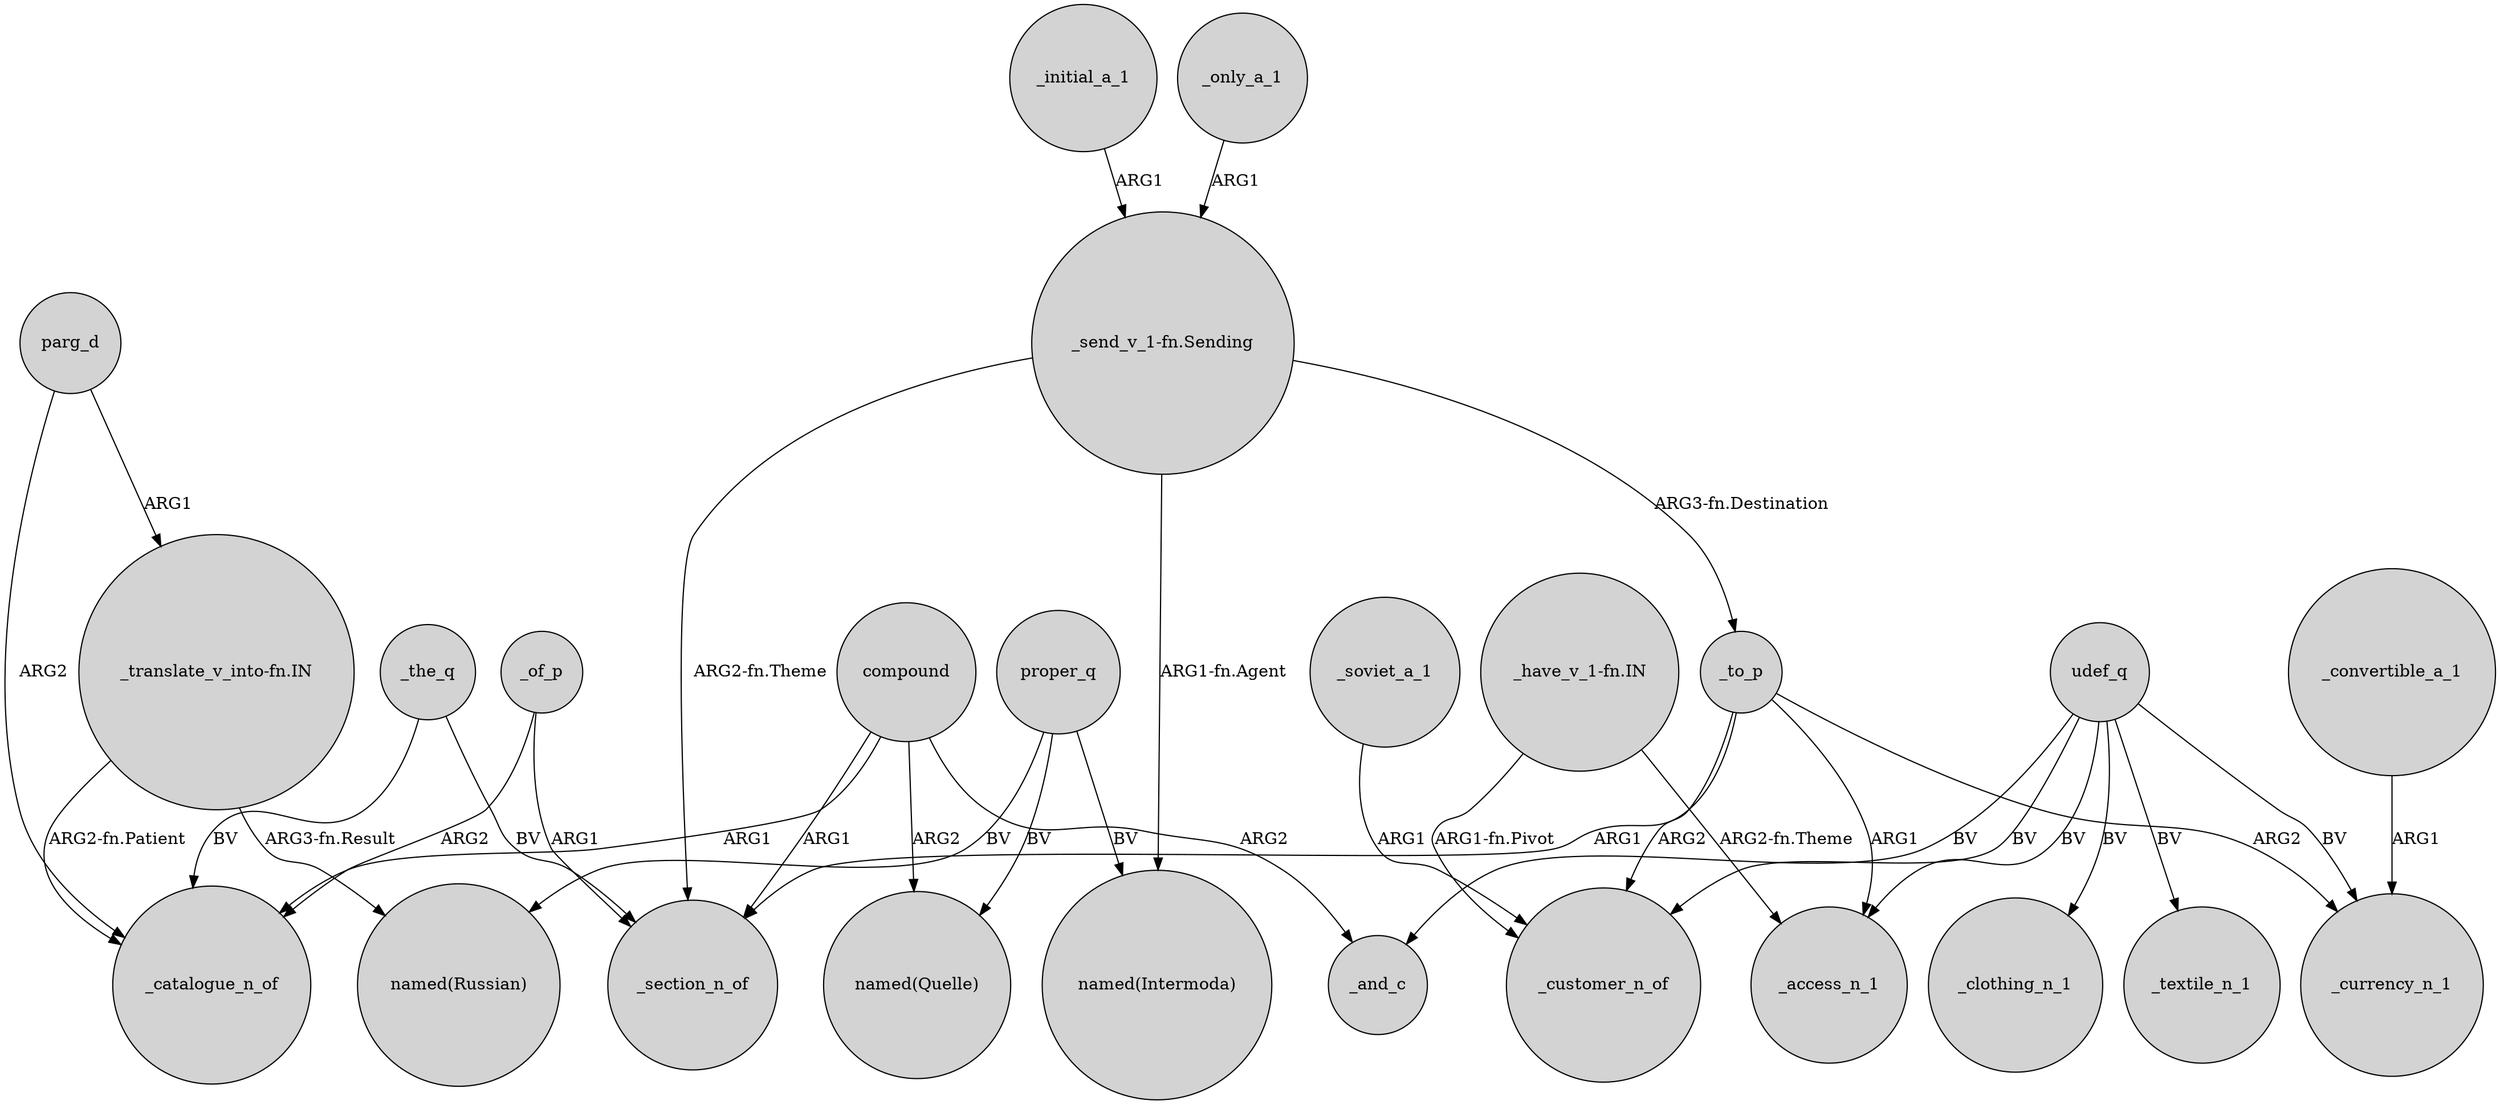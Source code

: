 digraph {
	node [shape=circle style=filled]
	_of_p -> _catalogue_n_of [label=ARG2]
	_of_p -> _section_n_of [label=ARG1]
	proper_q -> "named(Russian)" [label=BV]
	_to_p -> _currency_n_1 [label=ARG2]
	compound -> "named(Quelle)" [label=ARG2]
	parg_d -> _catalogue_n_of [label=ARG2]
	parg_d -> "_translate_v_into-fn.IN" [label=ARG1]
	"_translate_v_into-fn.IN" -> _catalogue_n_of [label="ARG2-fn.Patient"]
	compound -> _section_n_of [label=ARG1]
	"_have_v_1-fn.IN" -> _customer_n_of [label="ARG1-fn.Pivot"]
	_initial_a_1 -> "_send_v_1-fn.Sending" [label=ARG1]
	"_translate_v_into-fn.IN" -> "named(Russian)" [label="ARG3-fn.Result"]
	"_have_v_1-fn.IN" -> _access_n_1 [label="ARG2-fn.Theme"]
	_only_a_1 -> "_send_v_1-fn.Sending" [label=ARG1]
	udef_q -> _currency_n_1 [label=BV]
	_convertible_a_1 -> _currency_n_1 [label=ARG1]
	udef_q -> _access_n_1 [label=BV]
	compound -> _and_c [label=ARG2]
	_to_p -> _access_n_1 [label=ARG1]
	proper_q -> "named(Intermoda)" [label=BV]
	_the_q -> _section_n_of [label=BV]
	udef_q -> _clothing_n_1 [label=BV]
	_the_q -> _catalogue_n_of [label=BV]
	compound -> _catalogue_n_of [label=ARG1]
	udef_q -> _customer_n_of [label=BV]
	"_send_v_1-fn.Sending" -> _to_p [label="ARG3-fn.Destination"]
	_soviet_a_1 -> _customer_n_of [label=ARG1]
	_to_p -> _customer_n_of [label=ARG2]
	proper_q -> "named(Quelle)" [label=BV]
	udef_q -> _and_c [label=BV]
	udef_q -> _textile_n_1 [label=BV]
	"_send_v_1-fn.Sending" -> _section_n_of [label="ARG2-fn.Theme"]
	_to_p -> _section_n_of [label=ARG1]
	"_send_v_1-fn.Sending" -> "named(Intermoda)" [label="ARG1-fn.Agent"]
}
